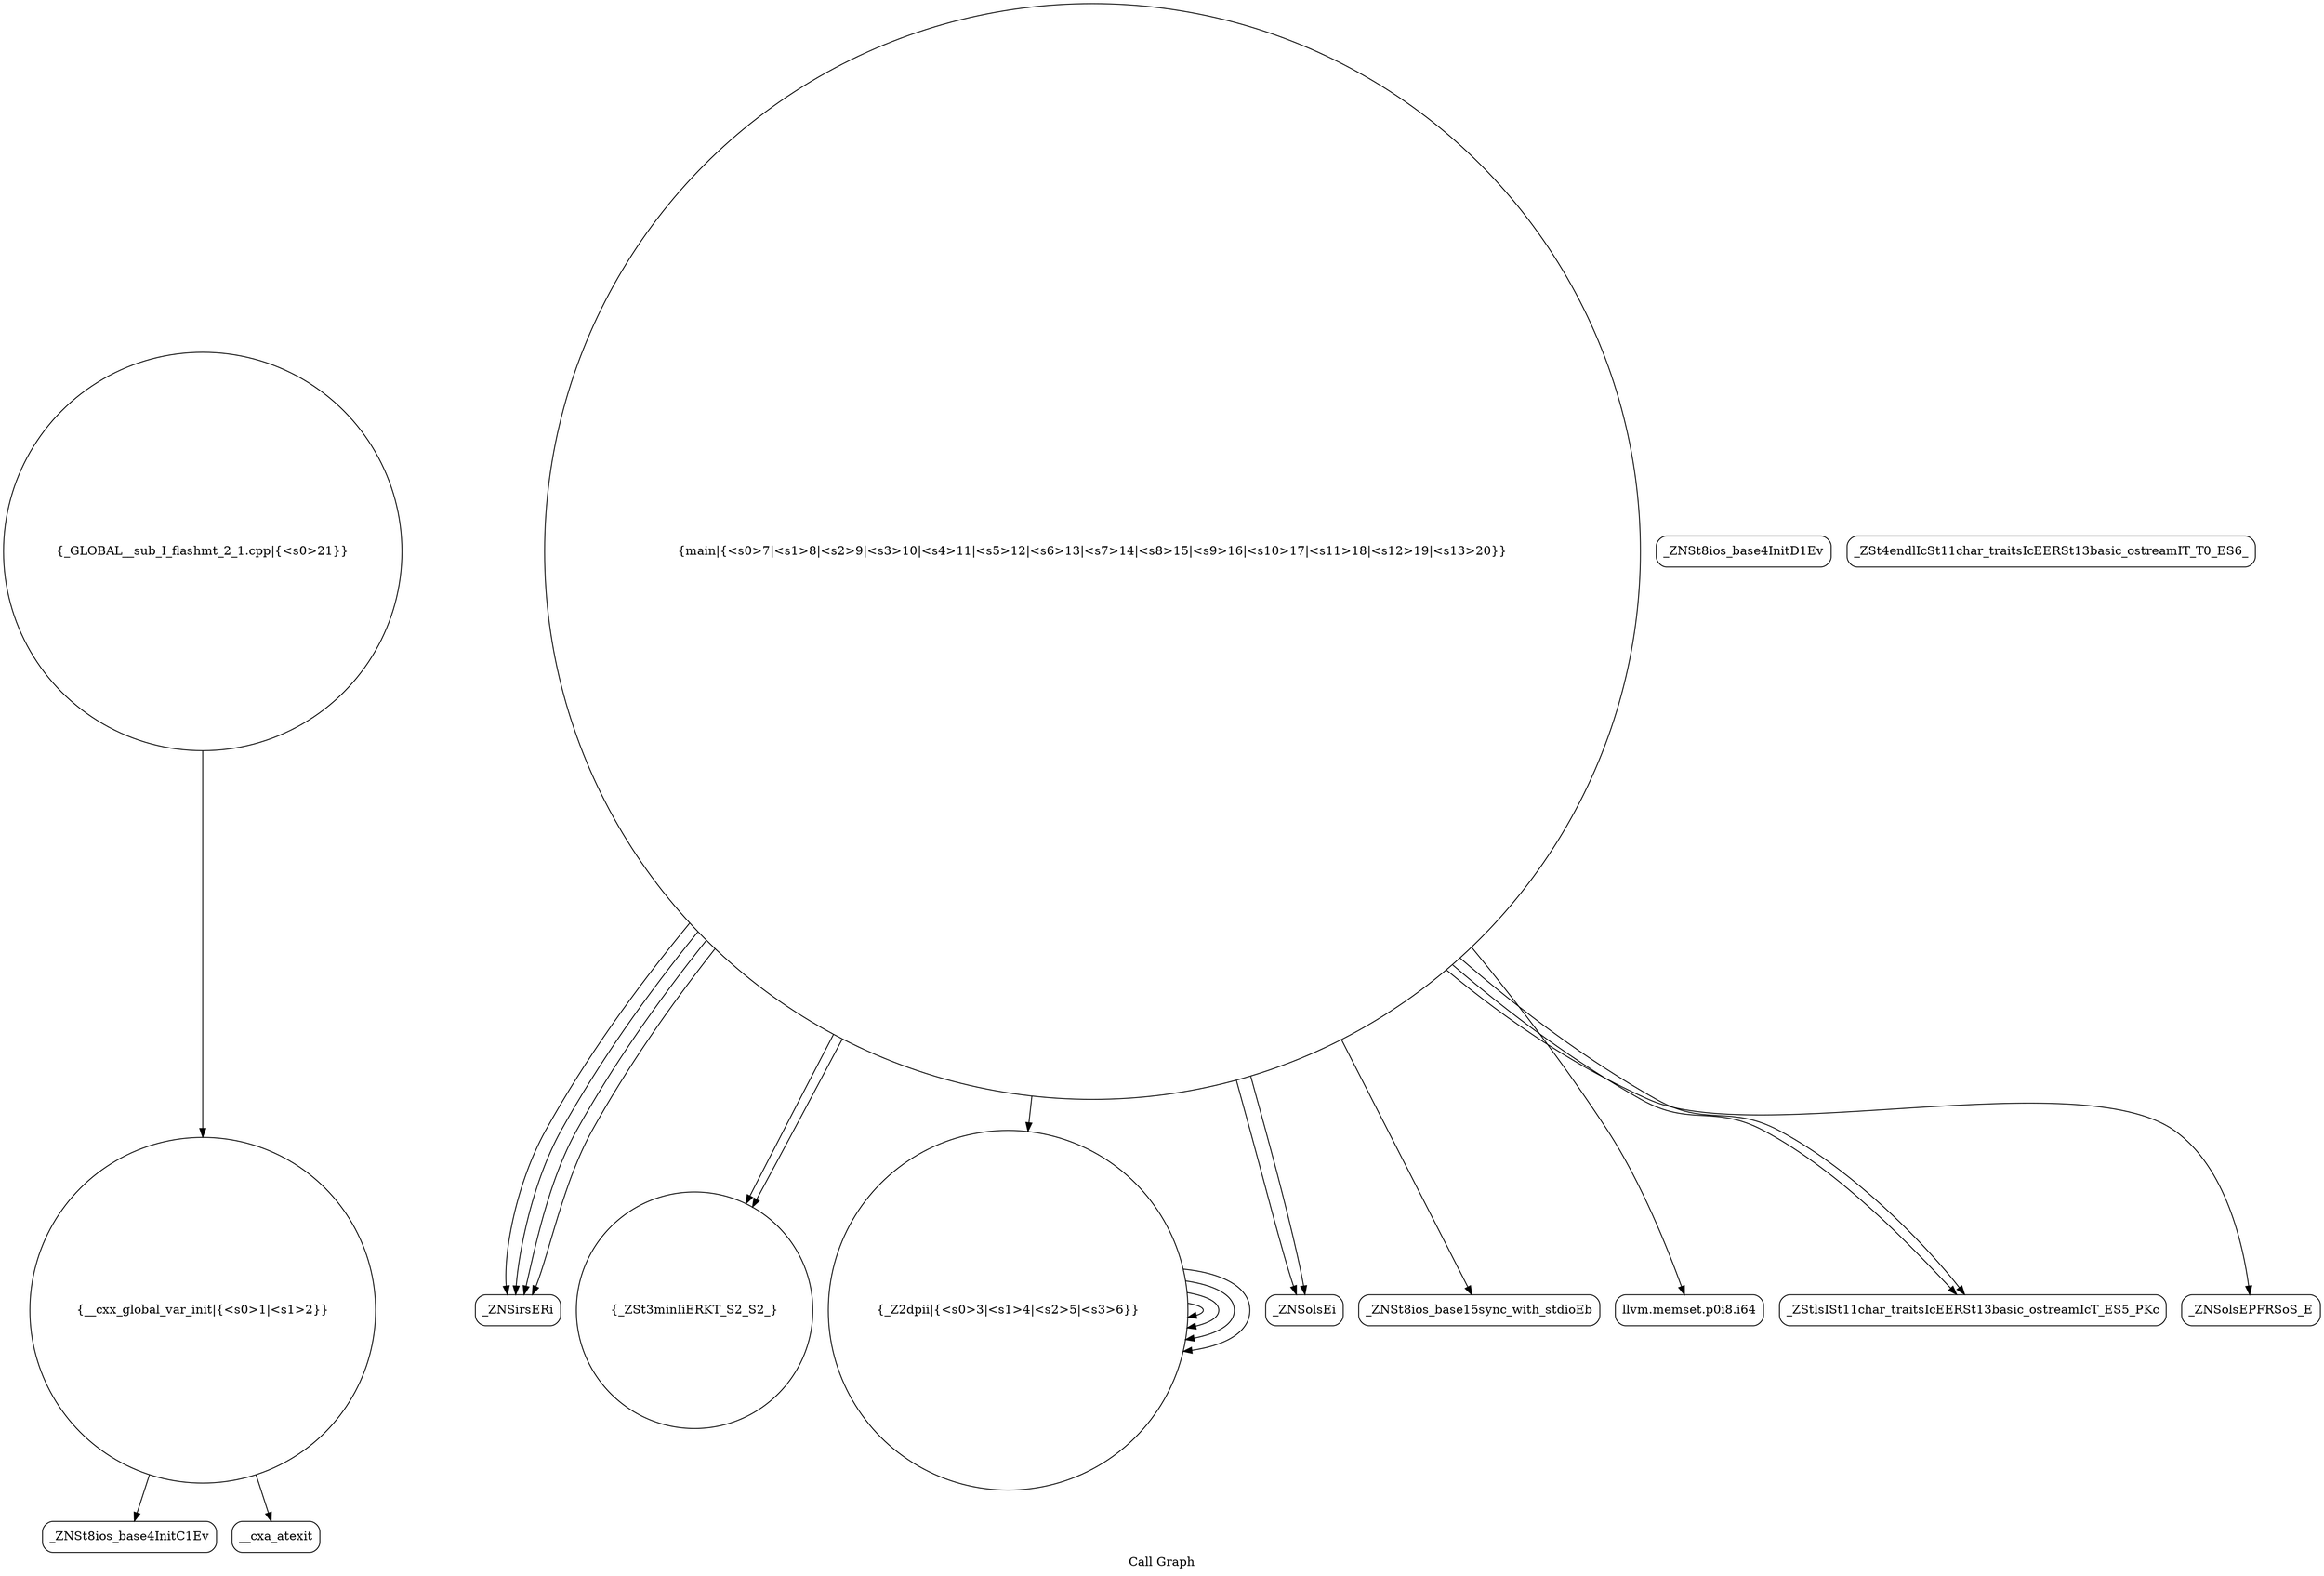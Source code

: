 digraph "Call Graph" {
	label="Call Graph";

	Node0x562e99c7bd60 [shape=record,shape=circle,label="{__cxx_global_var_init|{<s0>1|<s1>2}}"];
	Node0x562e99c7bd60:s0 -> Node0x562e99c7c1f0[color=black];
	Node0x562e99c7bd60:s1 -> Node0x562e99c7c2f0[color=black];
	Node0x562e99c7c4f0 [shape=record,shape=Mrecord,label="{_ZNSirsERi}"];
	Node0x562e99c7c870 [shape=record,shape=circle,label="{_GLOBAL__sub_I_flashmt_2_1.cpp|{<s0>21}}"];
	Node0x562e99c7c870:s0 -> Node0x562e99c7bd60[color=black];
	Node0x562e99c7c270 [shape=record,shape=Mrecord,label="{_ZNSt8ios_base4InitD1Ev}"];
	Node0x562e99c7c5f0 [shape=record,shape=circle,label="{_ZSt3minIiERKT_S2_S2_}"];
	Node0x562e99c7c370 [shape=record,shape=circle,label="{_Z2dpii|{<s0>3|<s1>4|<s2>5|<s3>6}}"];
	Node0x562e99c7c370:s0 -> Node0x562e99c7c370[color=black];
	Node0x562e99c7c370:s1 -> Node0x562e99c7c370[color=black];
	Node0x562e99c7c370:s2 -> Node0x562e99c7c370[color=black];
	Node0x562e99c7c370:s3 -> Node0x562e99c7c370[color=black];
	Node0x562e99c7c6f0 [shape=record,shape=Mrecord,label="{_ZNSolsEi}"];
	Node0x562e99c7c470 [shape=record,shape=Mrecord,label="{_ZNSt8ios_base15sync_with_stdioEb}"];
	Node0x562e99c7c7f0 [shape=record,shape=Mrecord,label="{_ZSt4endlIcSt11char_traitsIcEERSt13basic_ostreamIT_T0_ES6_}"];
	Node0x562e99c7c1f0 [shape=record,shape=Mrecord,label="{_ZNSt8ios_base4InitC1Ev}"];
	Node0x562e99c7c570 [shape=record,shape=Mrecord,label="{llvm.memset.p0i8.i64}"];
	Node0x562e99c7c2f0 [shape=record,shape=Mrecord,label="{__cxa_atexit}"];
	Node0x562e99c7c670 [shape=record,shape=Mrecord,label="{_ZStlsISt11char_traitsIcEERSt13basic_ostreamIcT_ES5_PKc}"];
	Node0x562e99c7c3f0 [shape=record,shape=circle,label="{main|{<s0>7|<s1>8|<s2>9|<s3>10|<s4>11|<s5>12|<s6>13|<s7>14|<s8>15|<s9>16|<s10>17|<s11>18|<s12>19|<s13>20}}"];
	Node0x562e99c7c3f0:s0 -> Node0x562e99c7c470[color=black];
	Node0x562e99c7c3f0:s1 -> Node0x562e99c7c4f0[color=black];
	Node0x562e99c7c3f0:s2 -> Node0x562e99c7c4f0[color=black];
	Node0x562e99c7c3f0:s3 -> Node0x562e99c7c4f0[color=black];
	Node0x562e99c7c3f0:s4 -> Node0x562e99c7c4f0[color=black];
	Node0x562e99c7c3f0:s5 -> Node0x562e99c7c570[color=black];
	Node0x562e99c7c3f0:s6 -> Node0x562e99c7c5f0[color=black];
	Node0x562e99c7c3f0:s7 -> Node0x562e99c7c370[color=black];
	Node0x562e99c7c3f0:s8 -> Node0x562e99c7c5f0[color=black];
	Node0x562e99c7c3f0:s9 -> Node0x562e99c7c670[color=black];
	Node0x562e99c7c3f0:s10 -> Node0x562e99c7c6f0[color=black];
	Node0x562e99c7c3f0:s11 -> Node0x562e99c7c670[color=black];
	Node0x562e99c7c3f0:s12 -> Node0x562e99c7c6f0[color=black];
	Node0x562e99c7c3f0:s13 -> Node0x562e99c7c770[color=black];
	Node0x562e99c7c770 [shape=record,shape=Mrecord,label="{_ZNSolsEPFRSoS_E}"];
}
